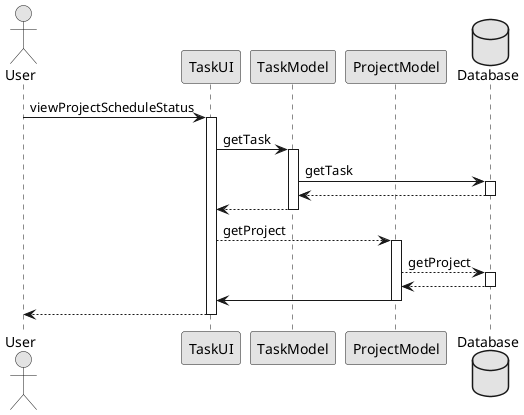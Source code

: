 @startuml sequence_diagram4
skinparam monochrome true
actor User as user
participant "TaskUI" as a1
participant "TaskModel" as a2
participant "ProjectModel" as a3
database "Database" as db
skinparam backgroundcolor transparent

user -> a1: viewProjectScheduleStatus
activate a1

a1 -> a2: getTask
activate a2

a2 -> db: getTask
activate db

db --> a2
deactivate db

a2 --> a1
deactivate a2

a1 --> a3: getProject
activate a3

a3 --> db: getProject
activate db

db --> a3
deactivate db

a3 -> a1
deactivate a3

a1 --> user
deactivate a1

@enduml